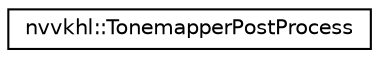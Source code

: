 digraph "Graphical Class Hierarchy"
{
 // LATEX_PDF_SIZE
  edge [fontname="Helvetica",fontsize="10",labelfontname="Helvetica",labelfontsize="10"];
  node [fontname="Helvetica",fontsize="10",shape=record];
  rankdir="LR";
  Node0 [label="nvvkhl::TonemapperPostProcess",height=0.2,width=0.4,color="black", fillcolor="white", style="filled",URL="$structnvvkhl_1_1_tonemapper_post_process.html",tooltip=" "];
}
